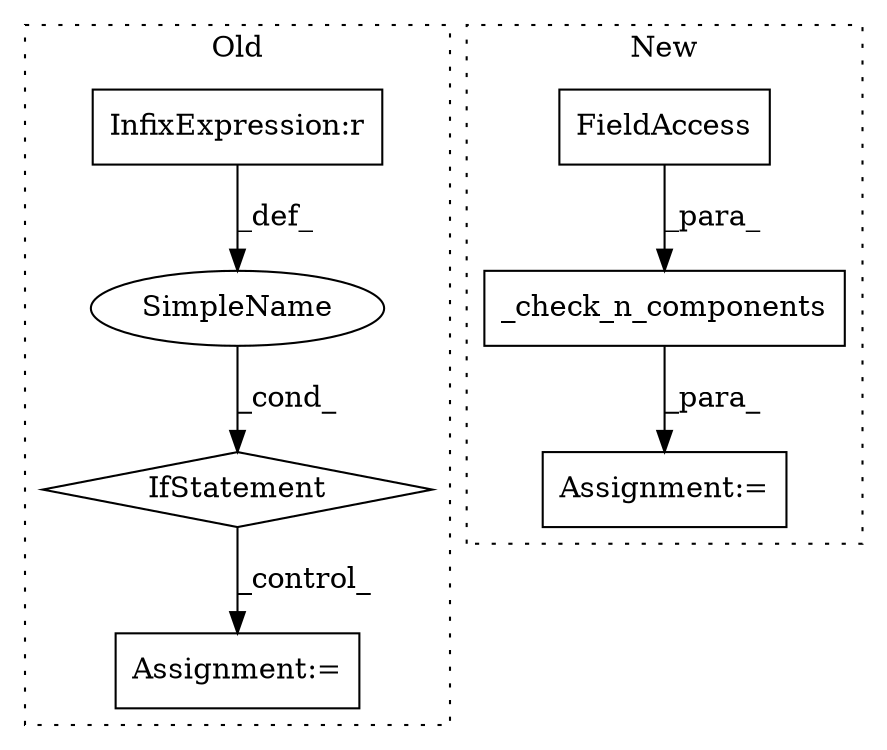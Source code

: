 digraph G {
subgraph cluster0 {
1 [label="IfStatement" a="25" s="1103,1123" l="4,2" shape="diamond"];
3 [label="InfixExpression:r" a="27" s="1115" l="4" shape="box"];
5 [label="SimpleName" a="42" s="" l="" shape="ellipse"];
6 [label="Assignment:=" a="7" s="1141" l="1" shape="box"];
label = "Old";
style="dotted";
}
subgraph cluster1 {
2 [label="_check_n_components" a="32" s="1406,1445" l="20,1" shape="box"];
4 [label="FieldAccess" a="22" s="1428" l="17" shape="box"];
7 [label="Assignment:=" a="7" s="1405" l="1" shape="box"];
label = "New";
style="dotted";
}
1 -> 6 [label="_control_"];
2 -> 7 [label="_para_"];
3 -> 5 [label="_def_"];
4 -> 2 [label="_para_"];
5 -> 1 [label="_cond_"];
}